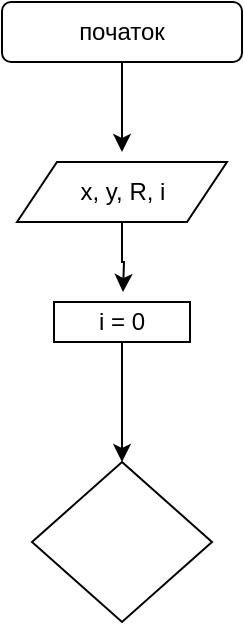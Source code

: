 <mxfile version="20.5.3" type="github">
  <diagram id="5N432CefstWUIP9NLliG" name="Страница 1">
    <mxGraphModel dx="593" dy="308" grid="1" gridSize="10" guides="1" tooltips="1" connect="1" arrows="1" fold="1" page="1" pageScale="1" pageWidth="827" pageHeight="1169" math="0" shadow="0">
      <root>
        <mxCell id="0" />
        <mxCell id="1" parent="0" />
        <mxCell id="ZWC13UbTc6IvKtvPfFhh-4" style="edgeStyle=orthogonalEdgeStyle;rounded=0;orthogonalLoop=1;jettySize=auto;html=1;" edge="1" parent="1" source="ZWC13UbTc6IvKtvPfFhh-2">
          <mxGeometry relative="1" as="geometry">
            <mxPoint x="410" y="85" as="targetPoint" />
          </mxGeometry>
        </mxCell>
        <mxCell id="ZWC13UbTc6IvKtvPfFhh-2" value="початок" style="rounded=1;whiteSpace=wrap;html=1;fillColor=#FFFFFF;" vertex="1" parent="1">
          <mxGeometry x="350" y="10" width="120" height="30" as="geometry" />
        </mxCell>
        <mxCell id="ZWC13UbTc6IvKtvPfFhh-7" style="edgeStyle=orthogonalEdgeStyle;rounded=0;orthogonalLoop=1;jettySize=auto;html=1;" edge="1" parent="1" source="ZWC13UbTc6IvKtvPfFhh-5">
          <mxGeometry relative="1" as="geometry">
            <mxPoint x="410.486" y="155" as="targetPoint" />
          </mxGeometry>
        </mxCell>
        <mxCell id="ZWC13UbTc6IvKtvPfFhh-5" value="x, y, R, i" style="shape=parallelogram;perimeter=parallelogramPerimeter;whiteSpace=wrap;html=1;fixedSize=1;fillColor=#FFFFFF;" vertex="1" parent="1">
          <mxGeometry x="357.5" y="90" width="105" height="30" as="geometry" />
        </mxCell>
        <mxCell id="ZWC13UbTc6IvKtvPfFhh-14" style="edgeStyle=orthogonalEdgeStyle;rounded=0;orthogonalLoop=1;jettySize=auto;html=1;" edge="1" parent="1" source="ZWC13UbTc6IvKtvPfFhh-12">
          <mxGeometry relative="1" as="geometry">
            <mxPoint x="410" y="240" as="targetPoint" />
          </mxGeometry>
        </mxCell>
        <mxCell id="ZWC13UbTc6IvKtvPfFhh-12" value="i = 0" style="rounded=0;whiteSpace=wrap;html=1;fillColor=#FFFFFF;" vertex="1" parent="1">
          <mxGeometry x="376" y="160" width="68" height="20" as="geometry" />
        </mxCell>
        <mxCell id="ZWC13UbTc6IvKtvPfFhh-15" value="" style="rhombus;whiteSpace=wrap;html=1;fillColor=#FFFFFF;" vertex="1" parent="1">
          <mxGeometry x="365" y="240" width="90" height="80" as="geometry" />
        </mxCell>
      </root>
    </mxGraphModel>
  </diagram>
</mxfile>
